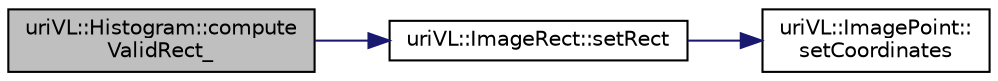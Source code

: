 digraph "uriVL::Histogram::computeValidRect_"
{
  edge [fontname="Helvetica",fontsize="10",labelfontname="Helvetica",labelfontsize="10"];
  node [fontname="Helvetica",fontsize="10",shape=record];
  rankdir="LR";
  Node1 [label="uriVL::Histogram::compute\lValidRect_",height=0.2,width=0.4,color="black", fillcolor="grey75", style="filled", fontcolor="black"];
  Node1 -> Node2 [color="midnightblue",fontsize="10",style="solid",fontname="Helvetica"];
  Node2 [label="uriVL::ImageRect::setRect",height=0.2,width=0.4,color="black", fillcolor="white", style="filled",URL="$classuriVL_1_1ImageRect.html#a2621d07a926d2305bbd54af5d543cabe",tooltip="Sets the origin and size of the rectangle. "];
  Node2 -> Node3 [color="midnightblue",fontsize="10",style="solid",fontname="Helvetica"];
  Node3 [label="uriVL::ImagePoint::\lsetCoordinates",height=0.2,width=0.4,color="black", fillcolor="white", style="filled",URL="$classuriVL_1_1ImagePoint.html#a253b7c2ab33d684a29059591f107802a",tooltip="Assigns new coordinates to the pixel. "];
}
